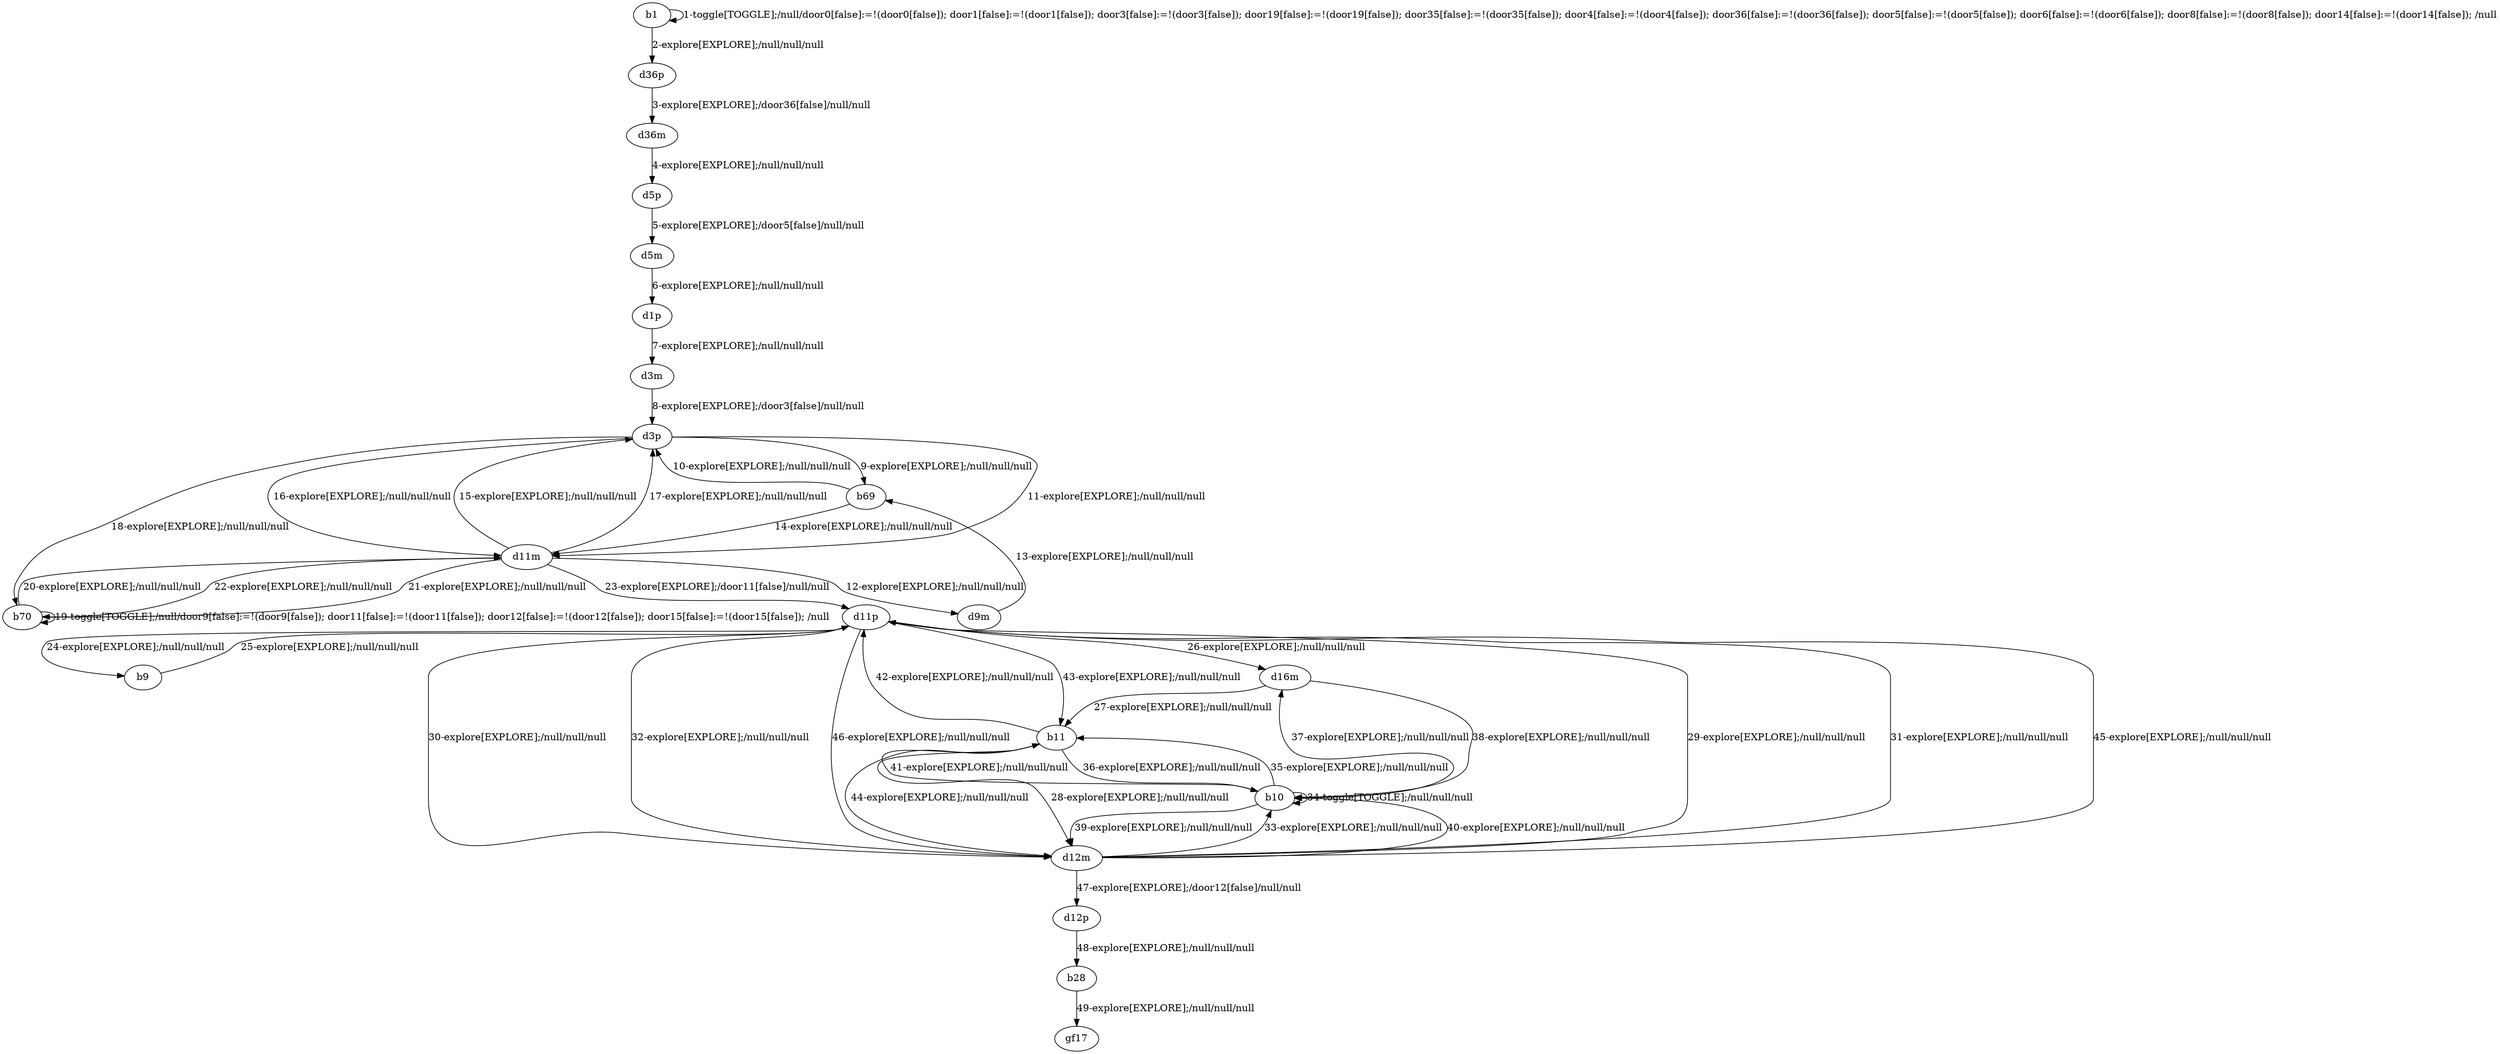# Total number of goals covered by this test: 1
# b28 --> gf17

digraph g {
"b1" -> "b1" [label = "1-toggle[TOGGLE];/null/door0[false]:=!(door0[false]); door1[false]:=!(door1[false]); door3[false]:=!(door3[false]); door19[false]:=!(door19[false]); door35[false]:=!(door35[false]); door4[false]:=!(door4[false]); door36[false]:=!(door36[false]); door5[false]:=!(door5[false]); door6[false]:=!(door6[false]); door8[false]:=!(door8[false]); door14[false]:=!(door14[false]); /null"];
"b1" -> "d36p" [label = "2-explore[EXPLORE];/null/null/null"];
"d36p" -> "d36m" [label = "3-explore[EXPLORE];/door36[false]/null/null"];
"d36m" -> "d5p" [label = "4-explore[EXPLORE];/null/null/null"];
"d5p" -> "d5m" [label = "5-explore[EXPLORE];/door5[false]/null/null"];
"d5m" -> "d1p" [label = "6-explore[EXPLORE];/null/null/null"];
"d1p" -> "d3m" [label = "7-explore[EXPLORE];/null/null/null"];
"d3m" -> "d3p" [label = "8-explore[EXPLORE];/door3[false]/null/null"];
"d3p" -> "b69" [label = "9-explore[EXPLORE];/null/null/null"];
"b69" -> "d3p" [label = "10-explore[EXPLORE];/null/null/null"];
"d3p" -> "d11m" [label = "11-explore[EXPLORE];/null/null/null"];
"d11m" -> "d9m" [label = "12-explore[EXPLORE];/null/null/null"];
"d9m" -> "b69" [label = "13-explore[EXPLORE];/null/null/null"];
"b69" -> "d11m" [label = "14-explore[EXPLORE];/null/null/null"];
"d11m" -> "d3p" [label = "15-explore[EXPLORE];/null/null/null"];
"d3p" -> "d11m" [label = "16-explore[EXPLORE];/null/null/null"];
"d11m" -> "d3p" [label = "17-explore[EXPLORE];/null/null/null"];
"d3p" -> "b70" [label = "18-explore[EXPLORE];/null/null/null"];
"b70" -> "b70" [label = "19-toggle[TOGGLE];/null/door9[false]:=!(door9[false]); door11[false]:=!(door11[false]); door12[false]:=!(door12[false]); door15[false]:=!(door15[false]); /null"];
"b70" -> "d11m" [label = "20-explore[EXPLORE];/null/null/null"];
"d11m" -> "b70" [label = "21-explore[EXPLORE];/null/null/null"];
"b70" -> "d11m" [label = "22-explore[EXPLORE];/null/null/null"];
"d11m" -> "d11p" [label = "23-explore[EXPLORE];/door11[false]/null/null"];
"d11p" -> "b9" [label = "24-explore[EXPLORE];/null/null/null"];
"b9" -> "d11p" [label = "25-explore[EXPLORE];/null/null/null"];
"d11p" -> "d16m" [label = "26-explore[EXPLORE];/null/null/null"];
"d16m" -> "b11" [label = "27-explore[EXPLORE];/null/null/null"];
"b11" -> "d12m" [label = "28-explore[EXPLORE];/null/null/null"];
"d12m" -> "d11p" [label = "29-explore[EXPLORE];/null/null/null"];
"d11p" -> "d12m" [label = "30-explore[EXPLORE];/null/null/null"];
"d12m" -> "d11p" [label = "31-explore[EXPLORE];/null/null/null"];
"d11p" -> "d12m" [label = "32-explore[EXPLORE];/null/null/null"];
"d12m" -> "b10" [label = "33-explore[EXPLORE];/null/null/null"];
"b10" -> "b10" [label = "34-toggle[TOGGLE];/null/null/null"];
"b10" -> "b11" [label = "35-explore[EXPLORE];/null/null/null"];
"b11" -> "b10" [label = "36-explore[EXPLORE];/null/null/null"];
"b10" -> "d16m" [label = "37-explore[EXPLORE];/null/null/null"];
"d16m" -> "b10" [label = "38-explore[EXPLORE];/null/null/null"];
"b10" -> "d12m" [label = "39-explore[EXPLORE];/null/null/null"];
"d12m" -> "b10" [label = "40-explore[EXPLORE];/null/null/null"];
"b10" -> "b11" [label = "41-explore[EXPLORE];/null/null/null"];
"b11" -> "d11p" [label = "42-explore[EXPLORE];/null/null/null"];
"d11p" -> "b11" [label = "43-explore[EXPLORE];/null/null/null"];
"b11" -> "d12m" [label = "44-explore[EXPLORE];/null/null/null"];
"d12m" -> "d11p" [label = "45-explore[EXPLORE];/null/null/null"];
"d11p" -> "d12m" [label = "46-explore[EXPLORE];/null/null/null"];
"d12m" -> "d12p" [label = "47-explore[EXPLORE];/door12[false]/null/null"];
"d12p" -> "b28" [label = "48-explore[EXPLORE];/null/null/null"];
"b28" -> "gf17" [label = "49-explore[EXPLORE];/null/null/null"];
}